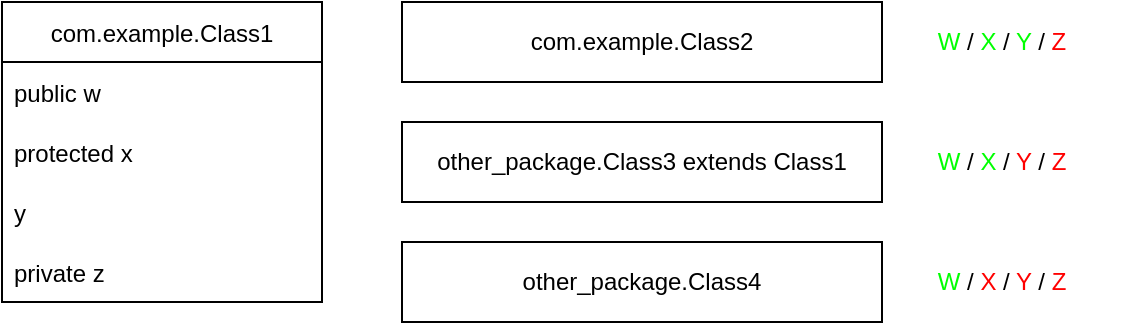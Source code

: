 <mxfile version="16.4.0" type="device"><diagram id="sojfT9fa_u16aUYu-R1a" name="Page-1"><mxGraphModel dx="1138" dy="707" grid="1" gridSize="10" guides="1" tooltips="1" connect="1" arrows="1" fold="1" page="1" pageScale="1" pageWidth="850" pageHeight="1100" math="0" shadow="0"><root><mxCell id="0"/><mxCell id="1" parent="0"/><mxCell id="U7rMLg0u8p42NRjK4kYr-1" value="com.example.Class1" style="swimlane;fontStyle=0;childLayout=stackLayout;horizontal=1;startSize=30;horizontalStack=0;resizeParent=1;resizeParentMax=0;resizeLast=0;collapsible=1;marginBottom=0;" vertex="1" parent="1"><mxGeometry x="80" y="80" width="160" height="150" as="geometry"/></mxCell><mxCell id="U7rMLg0u8p42NRjK4kYr-2" value="public w" style="text;strokeColor=none;fillColor=none;align=left;verticalAlign=middle;spacingLeft=4;spacingRight=4;overflow=hidden;points=[[0,0.5],[1,0.5]];portConstraint=eastwest;rotatable=0;" vertex="1" parent="U7rMLg0u8p42NRjK4kYr-1"><mxGeometry y="30" width="160" height="30" as="geometry"/></mxCell><mxCell id="U7rMLg0u8p42NRjK4kYr-3" value="protected x" style="text;strokeColor=none;fillColor=none;align=left;verticalAlign=middle;spacingLeft=4;spacingRight=4;overflow=hidden;points=[[0,0.5],[1,0.5]];portConstraint=eastwest;rotatable=0;" vertex="1" parent="U7rMLg0u8p42NRjK4kYr-1"><mxGeometry y="60" width="160" height="30" as="geometry"/></mxCell><mxCell id="U7rMLg0u8p42NRjK4kYr-4" value="y" style="text;strokeColor=none;fillColor=none;align=left;verticalAlign=middle;spacingLeft=4;spacingRight=4;overflow=hidden;points=[[0,0.5],[1,0.5]];portConstraint=eastwest;rotatable=0;" vertex="1" parent="U7rMLg0u8p42NRjK4kYr-1"><mxGeometry y="90" width="160" height="30" as="geometry"/></mxCell><mxCell id="U7rMLg0u8p42NRjK4kYr-5" value="private z" style="text;strokeColor=none;fillColor=none;align=left;verticalAlign=middle;spacingLeft=4;spacingRight=4;overflow=hidden;points=[[0,0.5],[1,0.5]];portConstraint=eastwest;rotatable=0;" vertex="1" parent="U7rMLg0u8p42NRjK4kYr-1"><mxGeometry y="120" width="160" height="30" as="geometry"/></mxCell><mxCell id="U7rMLg0u8p42NRjK4kYr-7" value="com.example.Class2" style="rounded=0;whiteSpace=wrap;html=1;" vertex="1" parent="1"><mxGeometry x="280" y="80" width="240" height="40" as="geometry"/></mxCell><mxCell id="U7rMLg0u8p42NRjK4kYr-8" value="other_package.Class4" style="rounded=0;whiteSpace=wrap;html=1;" vertex="1" parent="1"><mxGeometry x="280" y="200" width="240" height="40" as="geometry"/></mxCell><mxCell id="U7rMLg0u8p42NRjK4kYr-10" value="other_package.Class3 extends Class1" style="rounded=0;whiteSpace=wrap;html=1;" vertex="1" parent="1"><mxGeometry x="280" y="140" width="240" height="40" as="geometry"/></mxCell><mxCell id="U7rMLg0u8p42NRjK4kYr-11" value="&lt;font color=&quot;#00ff00&quot;&gt;W&lt;/font&gt; / &lt;font color=&quot;#00ff00&quot;&gt;X&lt;/font&gt; / &lt;font color=&quot;#00ff00&quot;&gt;Y &lt;/font&gt;/ &lt;font color=&quot;#ff0000&quot;&gt;Z&lt;/font&gt;" style="text;html=1;strokeColor=none;fillColor=none;align=center;verticalAlign=middle;whiteSpace=wrap;rounded=0;" vertex="1" parent="1"><mxGeometry x="520" y="80" width="120" height="40" as="geometry"/></mxCell><mxCell id="U7rMLg0u8p42NRjK4kYr-14" value="&lt;font color=&quot;#00ff00&quot;&gt;W&lt;/font&gt; / &lt;font color=&quot;#ff0000&quot;&gt;X&lt;/font&gt; / &lt;font color=&quot;#ff0000&quot;&gt;Y&lt;/font&gt; / &lt;font color=&quot;#ff0000&quot;&gt;Z&lt;/font&gt;" style="text;html=1;strokeColor=none;fillColor=none;align=center;verticalAlign=middle;whiteSpace=wrap;rounded=0;" vertex="1" parent="1"><mxGeometry x="520" y="200" width="120" height="40" as="geometry"/></mxCell><mxCell id="U7rMLg0u8p42NRjK4kYr-15" value="&lt;font color=&quot;#00ff00&quot;&gt;W&lt;/font&gt; / &lt;font color=&quot;#00ff00&quot;&gt;X&lt;/font&gt; / &lt;font color=&quot;#ff0000&quot;&gt;Y&lt;/font&gt; / &lt;font color=&quot;#ff0000&quot;&gt;Z&lt;/font&gt;" style="text;html=1;strokeColor=none;fillColor=none;align=center;verticalAlign=middle;whiteSpace=wrap;rounded=0;" vertex="1" parent="1"><mxGeometry x="520" y="140" width="120" height="40" as="geometry"/></mxCell></root></mxGraphModel></diagram></mxfile>